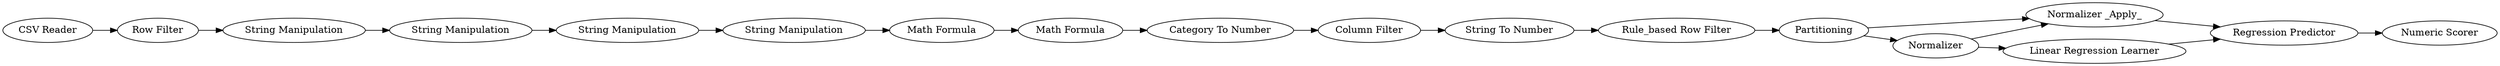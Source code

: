 digraph {
	13 -> 15
	23 -> 24
	8 -> 32
	15 -> 18
	27 -> 28
	12 -> 13
	18 -> 19
	30 -> 31
	11 -> 12
	19 -> 23
	10 -> 11
	31 -> 27
	29 -> 27
	30 -> 29
	24 -> 25
	25 -> 30
	32 -> 9
	25 -> 31
	9 -> 10
	24 [label="Rule_based Row Filter"]
	27 [label="Regression Predictor"]
	30 [label=Normalizer]
	13 [label="Math Formula"]
	29 [label="Linear Regression Learner"]
	31 [label="Normalizer _Apply_"]
	9 [label="String Manipulation"]
	28 [label="Numeric Scorer"]
	11 [label="String Manipulation"]
	18 [label="Category To Number"]
	23 [label="String To Number"]
	10 [label="String Manipulation"]
	8 [label="CSV Reader"]
	15 [label="Math Formula"]
	25 [label=Partitioning]
	32 [label="Row Filter"]
	12 [label="String Manipulation"]
	19 [label="Column Filter"]
	rankdir=LR
}
